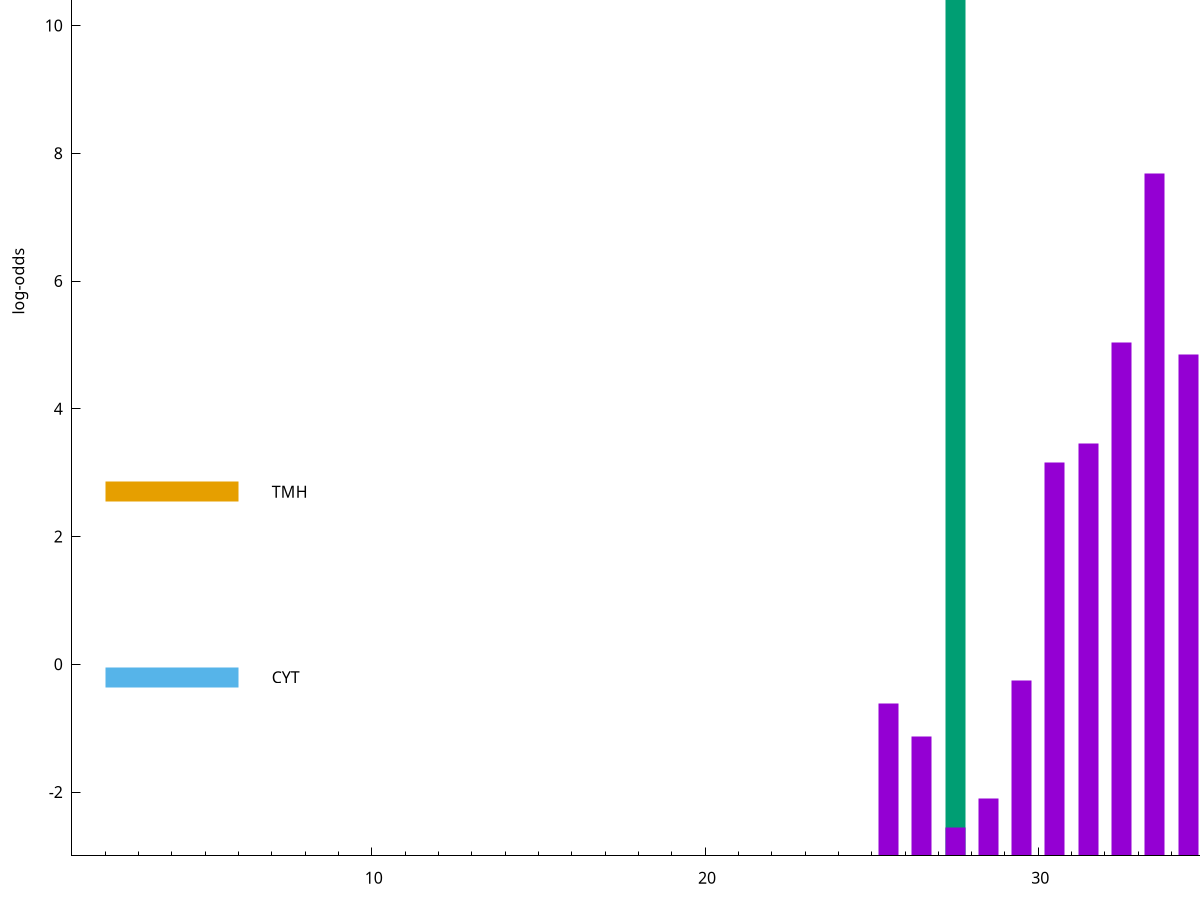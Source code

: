 set title "LipoP predictions for SRR5666510.gff"
set size 2., 1.4
set xrange [1:70] 
set mxtics 10
set yrange [-3:15]
set y2range [0:18]
set ylabel "log-odds"
set term postscript eps color solid "Helvetica" 30
set output "SRR5666510.gff10.eps"
set arrow from 2,11.8396 to 6,11.8396 nohead lt 1 lw 20
set label "SpI" at 7,11.8396
set arrow from 2,11.2779 to 6,11.2779 nohead lt 2 lw 20
set label "SpII" at 7,11.2779
set arrow from 2,2.70284 to 6,2.70284 nohead lt 4 lw 20
set label "TMH" at 7,2.70284
set arrow from 2,-0.200913 to 6,-0.200913 nohead lt 3 lw 20
set label "CYT" at 7,-0.200913
set arrow from 2,11.8396 to 6,11.8396 nohead lt 1 lw 20
set label "SpI" at 7,11.8396
# NOTE: The scores below are the log-odds scores with the threshold
# NOTE: subtracted (a hack to make gnuplot make the histogram all
# NOTE: look nice).
plot "-" axes x1y2 title "" with impulses lt 2 lw 20, "-" axes x1y2 title "" with impulses lt 1 lw 20
27.500000 14.277900
e
37.500000 14.484600
35.500000 11.079290
33.500000 10.684280
40.500000 10.140700
36.500000 9.330220
32.500000 8.037850
34.500000 7.847960
31.500000 6.457140
30.500000 6.153800
38.500000 6.105080
39.500000 6.066220
29.500000 2.738953
25.500000 2.384294
42.500000 2.034409
26.500000 1.872390
41.500000 1.202360
28.500000 0.895130
27.500000 0.445140
e
exit
